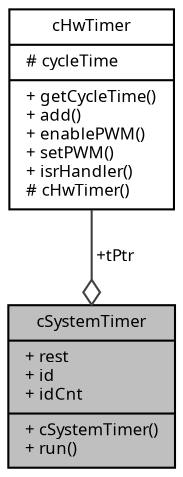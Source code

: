 digraph "cSystemTimer"
{
  edge [fontname="Sans",fontsize="8",labelfontname="Sans",labelfontsize="8"];
  node [fontname="Sans",fontsize="8",shape=record];
  Node1 [label="{cSystemTimer\n|+ rest\l+ id\l+ idCnt\l|+ cSystemTimer()\l+ run()\l}",height=0.2,width=0.4,color="black", fillcolor="grey75", style="filled", fontcolor="black"];
  Node2 -> Node1 [color="grey25",fontsize="8",style="solid",label=" +tPtr" ,arrowhead="odiamond",fontname="Sans"];
  Node2 [label="{cHwTimer\n|# cycleTime\l|+ getCycleTime()\l+ add()\l+ enablePWM()\l+ setPWM()\l+ isrHandler()\l# cHwTimer()\l}",height=0.2,width=0.4,color="black", fillcolor="white", style="filled",URL="$classc_hw_timer.html",tooltip="Abstract class supporting timer hardware. "];
}
